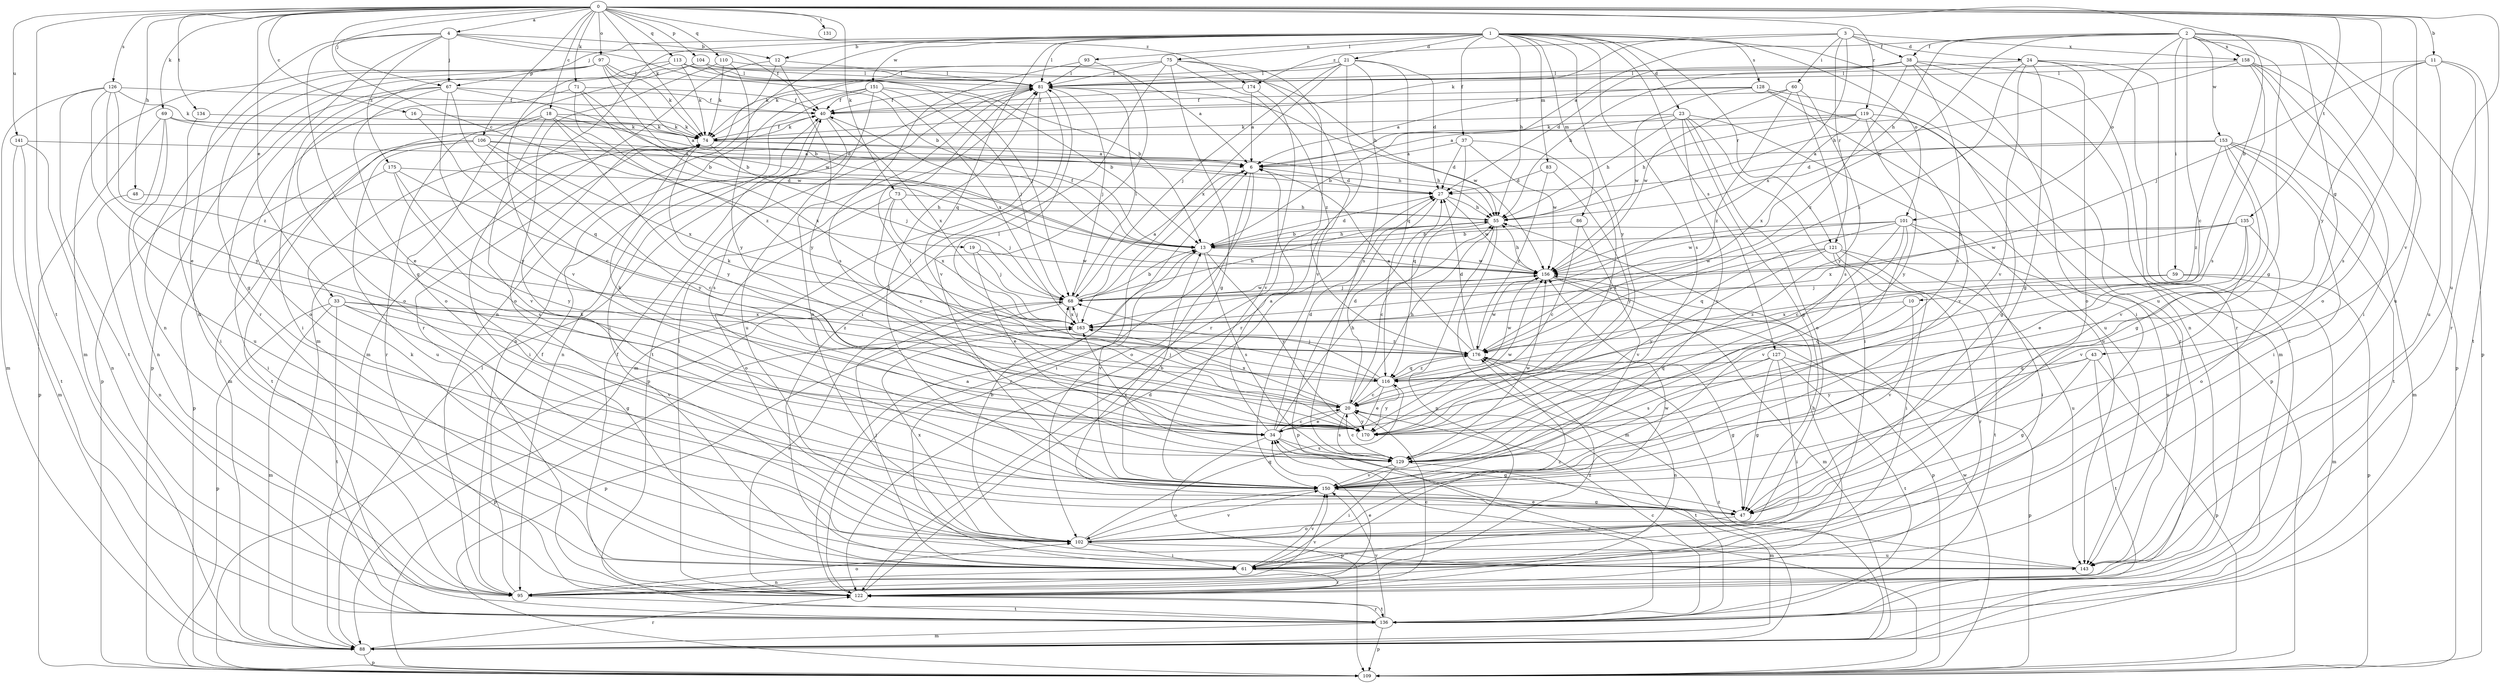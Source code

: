 strict digraph  {
0;
1;
2;
3;
4;
6;
10;
11;
12;
13;
16;
18;
19;
20;
21;
23;
24;
27;
33;
34;
37;
38;
40;
43;
47;
48;
55;
59;
60;
61;
67;
68;
69;
71;
73;
74;
75;
81;
83;
86;
88;
93;
95;
97;
101;
102;
104;
106;
109;
110;
113;
116;
119;
121;
122;
126;
127;
128;
129;
131;
134;
135;
136;
141;
143;
150;
151;
153;
156;
158;
163;
170;
174;
175;
176;
0 -> 4  [label=a];
0 -> 10  [label=b];
0 -> 11  [label=b];
0 -> 16  [label=c];
0 -> 18  [label=c];
0 -> 19  [label=c];
0 -> 33  [label=e];
0 -> 48  [label=h];
0 -> 67  [label=j];
0 -> 69  [label=k];
0 -> 71  [label=k];
0 -> 73  [label=k];
0 -> 74  [label=k];
0 -> 97  [label=o];
0 -> 104  [label=p];
0 -> 106  [label=p];
0 -> 110  [label=q];
0 -> 113  [label=q];
0 -> 119  [label=r];
0 -> 126  [label=s];
0 -> 131  [label=t];
0 -> 134  [label=t];
0 -> 135  [label=t];
0 -> 136  [label=t];
0 -> 141  [label=u];
0 -> 143  [label=u];
0 -> 150  [label=v];
0 -> 170  [label=y];
0 -> 174  [label=z];
1 -> 12  [label=b];
1 -> 21  [label=d];
1 -> 23  [label=d];
1 -> 37  [label=f];
1 -> 55  [label=h];
1 -> 67  [label=j];
1 -> 75  [label=l];
1 -> 81  [label=l];
1 -> 83  [label=m];
1 -> 86  [label=m];
1 -> 88  [label=m];
1 -> 93  [label=n];
1 -> 95  [label=n];
1 -> 101  [label=o];
1 -> 116  [label=q];
1 -> 121  [label=r];
1 -> 127  [label=s];
1 -> 128  [label=s];
1 -> 129  [label=s];
1 -> 143  [label=u];
1 -> 151  [label=w];
1 -> 170  [label=y];
2 -> 6  [label=a];
2 -> 20  [label=c];
2 -> 38  [label=f];
2 -> 43  [label=g];
2 -> 47  [label=g];
2 -> 55  [label=h];
2 -> 59  [label=i];
2 -> 101  [label=o];
2 -> 109  [label=p];
2 -> 143  [label=u];
2 -> 153  [label=w];
2 -> 156  [label=w];
2 -> 158  [label=x];
3 -> 24  [label=d];
3 -> 38  [label=f];
3 -> 60  [label=i];
3 -> 74  [label=k];
3 -> 121  [label=r];
3 -> 158  [label=x];
3 -> 163  [label=x];
3 -> 174  [label=z];
4 -> 12  [label=b];
4 -> 13  [label=b];
4 -> 40  [label=f];
4 -> 47  [label=g];
4 -> 67  [label=j];
4 -> 95  [label=n];
4 -> 122  [label=r];
4 -> 175  [label=z];
6 -> 27  [label=d];
6 -> 61  [label=i];
6 -> 102  [label=o];
6 -> 122  [label=r];
10 -> 116  [label=q];
10 -> 150  [label=v];
10 -> 163  [label=x];
11 -> 68  [label=j];
11 -> 81  [label=l];
11 -> 122  [label=r];
11 -> 129  [label=s];
11 -> 136  [label=t];
11 -> 143  [label=u];
12 -> 81  [label=l];
12 -> 88  [label=m];
12 -> 122  [label=r];
12 -> 170  [label=y];
13 -> 27  [label=d];
13 -> 40  [label=f];
13 -> 55  [label=h];
13 -> 129  [label=s];
13 -> 150  [label=v];
13 -> 156  [label=w];
13 -> 170  [label=y];
16 -> 20  [label=c];
16 -> 74  [label=k];
18 -> 6  [label=a];
18 -> 74  [label=k];
18 -> 88  [label=m];
18 -> 122  [label=r];
18 -> 150  [label=v];
18 -> 163  [label=x];
18 -> 170  [label=y];
19 -> 34  [label=e];
19 -> 68  [label=j];
19 -> 156  [label=w];
20 -> 27  [label=d];
20 -> 34  [label=e];
20 -> 55  [label=h];
20 -> 68  [label=j];
20 -> 129  [label=s];
20 -> 136  [label=t];
20 -> 163  [label=x];
20 -> 170  [label=y];
21 -> 27  [label=d];
21 -> 68  [label=j];
21 -> 74  [label=k];
21 -> 81  [label=l];
21 -> 116  [label=q];
21 -> 122  [label=r];
21 -> 129  [label=s];
21 -> 163  [label=x];
23 -> 13  [label=b];
23 -> 47  [label=g];
23 -> 55  [label=h];
23 -> 61  [label=i];
23 -> 74  [label=k];
23 -> 102  [label=o];
23 -> 143  [label=u];
23 -> 150  [label=v];
24 -> 47  [label=g];
24 -> 81  [label=l];
24 -> 102  [label=o];
24 -> 122  [label=r];
24 -> 136  [label=t];
24 -> 150  [label=v];
24 -> 176  [label=z];
27 -> 55  [label=h];
27 -> 109  [label=p];
27 -> 156  [label=w];
33 -> 47  [label=g];
33 -> 88  [label=m];
33 -> 109  [label=p];
33 -> 136  [label=t];
33 -> 150  [label=v];
33 -> 163  [label=x];
33 -> 176  [label=z];
34 -> 6  [label=a];
34 -> 20  [label=c];
34 -> 27  [label=d];
34 -> 47  [label=g];
34 -> 55  [label=h];
34 -> 74  [label=k];
34 -> 109  [label=p];
34 -> 129  [label=s];
34 -> 156  [label=w];
37 -> 6  [label=a];
37 -> 27  [label=d];
37 -> 116  [label=q];
37 -> 156  [label=w];
37 -> 170  [label=y];
38 -> 27  [label=d];
38 -> 55  [label=h];
38 -> 61  [label=i];
38 -> 81  [label=l];
38 -> 88  [label=m];
38 -> 95  [label=n];
38 -> 129  [label=s];
38 -> 176  [label=z];
40 -> 74  [label=k];
40 -> 95  [label=n];
40 -> 129  [label=s];
40 -> 163  [label=x];
43 -> 47  [label=g];
43 -> 109  [label=p];
43 -> 116  [label=q];
43 -> 136  [label=t];
43 -> 170  [label=y];
47 -> 102  [label=o];
48 -> 55  [label=h];
48 -> 95  [label=n];
55 -> 13  [label=b];
55 -> 20  [label=c];
55 -> 88  [label=m];
55 -> 95  [label=n];
59 -> 68  [label=j];
59 -> 88  [label=m];
59 -> 109  [label=p];
59 -> 176  [label=z];
60 -> 40  [label=f];
60 -> 129  [label=s];
60 -> 156  [label=w];
60 -> 170  [label=y];
60 -> 176  [label=z];
61 -> 68  [label=j];
61 -> 74  [label=k];
61 -> 95  [label=n];
61 -> 122  [label=r];
61 -> 150  [label=v];
61 -> 176  [label=z];
67 -> 13  [label=b];
67 -> 34  [label=e];
67 -> 40  [label=f];
67 -> 61  [label=i];
67 -> 109  [label=p];
67 -> 116  [label=q];
67 -> 170  [label=y];
68 -> 6  [label=a];
68 -> 13  [label=b];
68 -> 55  [label=h];
68 -> 81  [label=l];
68 -> 109  [label=p];
68 -> 122  [label=r];
68 -> 156  [label=w];
68 -> 163  [label=x];
69 -> 27  [label=d];
69 -> 74  [label=k];
69 -> 95  [label=n];
69 -> 109  [label=p];
69 -> 143  [label=u];
71 -> 13  [label=b];
71 -> 40  [label=f];
71 -> 102  [label=o];
71 -> 156  [label=w];
71 -> 176  [label=z];
73 -> 20  [label=c];
73 -> 55  [label=h];
73 -> 68  [label=j];
73 -> 102  [label=o];
73 -> 163  [label=x];
74 -> 6  [label=a];
74 -> 40  [label=f];
74 -> 55  [label=h];
74 -> 61  [label=i];
74 -> 68  [label=j];
75 -> 47  [label=g];
75 -> 61  [label=i];
75 -> 74  [label=k];
75 -> 81  [label=l];
75 -> 122  [label=r];
75 -> 150  [label=v];
75 -> 176  [label=z];
81 -> 40  [label=f];
81 -> 68  [label=j];
81 -> 88  [label=m];
81 -> 102  [label=o];
81 -> 109  [label=p];
81 -> 136  [label=t];
81 -> 156  [label=w];
83 -> 27  [label=d];
83 -> 170  [label=y];
83 -> 176  [label=z];
86 -> 13  [label=b];
86 -> 20  [label=c];
86 -> 150  [label=v];
88 -> 81  [label=l];
88 -> 109  [label=p];
88 -> 122  [label=r];
88 -> 176  [label=z];
93 -> 81  [label=l];
93 -> 129  [label=s];
93 -> 150  [label=v];
95 -> 34  [label=e];
95 -> 40  [label=f];
95 -> 102  [label=o];
95 -> 136  [label=t];
95 -> 150  [label=v];
95 -> 176  [label=z];
97 -> 13  [label=b];
97 -> 47  [label=g];
97 -> 74  [label=k];
97 -> 81  [label=l];
97 -> 88  [label=m];
97 -> 95  [label=n];
97 -> 156  [label=w];
101 -> 13  [label=b];
101 -> 20  [label=c];
101 -> 61  [label=i];
101 -> 116  [label=q];
101 -> 129  [label=s];
101 -> 143  [label=u];
101 -> 150  [label=v];
101 -> 156  [label=w];
102 -> 13  [label=b];
102 -> 61  [label=i];
102 -> 116  [label=q];
102 -> 143  [label=u];
102 -> 150  [label=v];
102 -> 156  [label=w];
102 -> 163  [label=x];
104 -> 6  [label=a];
104 -> 68  [label=j];
104 -> 81  [label=l];
104 -> 102  [label=o];
104 -> 150  [label=v];
106 -> 6  [label=a];
106 -> 55  [label=h];
106 -> 109  [label=p];
106 -> 136  [label=t];
106 -> 143  [label=u];
106 -> 163  [label=x];
106 -> 170  [label=y];
109 -> 156  [label=w];
110 -> 74  [label=k];
110 -> 81  [label=l];
110 -> 102  [label=o];
110 -> 170  [label=y];
113 -> 13  [label=b];
113 -> 55  [label=h];
113 -> 74  [label=k];
113 -> 81  [label=l];
113 -> 102  [label=o];
113 -> 109  [label=p];
116 -> 20  [label=c];
116 -> 34  [label=e];
116 -> 68  [label=j];
116 -> 74  [label=k];
116 -> 81  [label=l];
116 -> 156  [label=w];
116 -> 170  [label=y];
116 -> 176  [label=z];
119 -> 6  [label=a];
119 -> 47  [label=g];
119 -> 55  [label=h];
119 -> 74  [label=k];
119 -> 150  [label=v];
119 -> 163  [label=x];
119 -> 170  [label=y];
121 -> 61  [label=i];
121 -> 122  [label=r];
121 -> 136  [label=t];
121 -> 143  [label=u];
121 -> 156  [label=w];
121 -> 163  [label=x];
121 -> 170  [label=y];
122 -> 6  [label=a];
122 -> 20  [label=c];
122 -> 27  [label=d];
122 -> 40  [label=f];
122 -> 55  [label=h];
122 -> 81  [label=l];
122 -> 136  [label=t];
126 -> 34  [label=e];
126 -> 40  [label=f];
126 -> 74  [label=k];
126 -> 88  [label=m];
126 -> 136  [label=t];
126 -> 170  [label=y];
126 -> 176  [label=z];
127 -> 47  [label=g];
127 -> 61  [label=i];
127 -> 109  [label=p];
127 -> 116  [label=q];
127 -> 129  [label=s];
127 -> 136  [label=t];
128 -> 6  [label=a];
128 -> 40  [label=f];
128 -> 109  [label=p];
128 -> 122  [label=r];
128 -> 143  [label=u];
128 -> 156  [label=w];
129 -> 20  [label=c];
129 -> 61  [label=i];
129 -> 88  [label=m];
129 -> 150  [label=v];
129 -> 156  [label=w];
129 -> 163  [label=x];
134 -> 61  [label=i];
134 -> 74  [label=k];
135 -> 13  [label=b];
135 -> 34  [label=e];
135 -> 102  [label=o];
135 -> 150  [label=v];
135 -> 156  [label=w];
135 -> 163  [label=x];
136 -> 20  [label=c];
136 -> 34  [label=e];
136 -> 88  [label=m];
136 -> 109  [label=p];
136 -> 122  [label=r];
136 -> 150  [label=v];
141 -> 6  [label=a];
141 -> 88  [label=m];
141 -> 95  [label=n];
141 -> 136  [label=t];
143 -> 34  [label=e];
150 -> 13  [label=b];
150 -> 47  [label=g];
150 -> 74  [label=k];
150 -> 81  [label=l];
150 -> 102  [label=o];
151 -> 13  [label=b];
151 -> 40  [label=f];
151 -> 61  [label=i];
151 -> 68  [label=j];
151 -> 95  [label=n];
151 -> 143  [label=u];
151 -> 163  [label=x];
153 -> 6  [label=a];
153 -> 27  [label=d];
153 -> 47  [label=g];
153 -> 61  [label=i];
153 -> 88  [label=m];
153 -> 136  [label=t];
153 -> 150  [label=v];
153 -> 176  [label=z];
156 -> 55  [label=h];
156 -> 68  [label=j];
156 -> 88  [label=m];
156 -> 109  [label=p];
158 -> 55  [label=h];
158 -> 61  [label=i];
158 -> 81  [label=l];
158 -> 102  [label=o];
158 -> 109  [label=p];
158 -> 129  [label=s];
163 -> 68  [label=j];
163 -> 109  [label=p];
163 -> 176  [label=z];
170 -> 81  [label=l];
174 -> 6  [label=a];
174 -> 40  [label=f];
174 -> 150  [label=v];
175 -> 20  [label=c];
175 -> 27  [label=d];
175 -> 61  [label=i];
175 -> 129  [label=s];
175 -> 170  [label=y];
176 -> 6  [label=a];
176 -> 27  [label=d];
176 -> 47  [label=g];
176 -> 95  [label=n];
176 -> 116  [label=q];
176 -> 156  [label=w];
}
